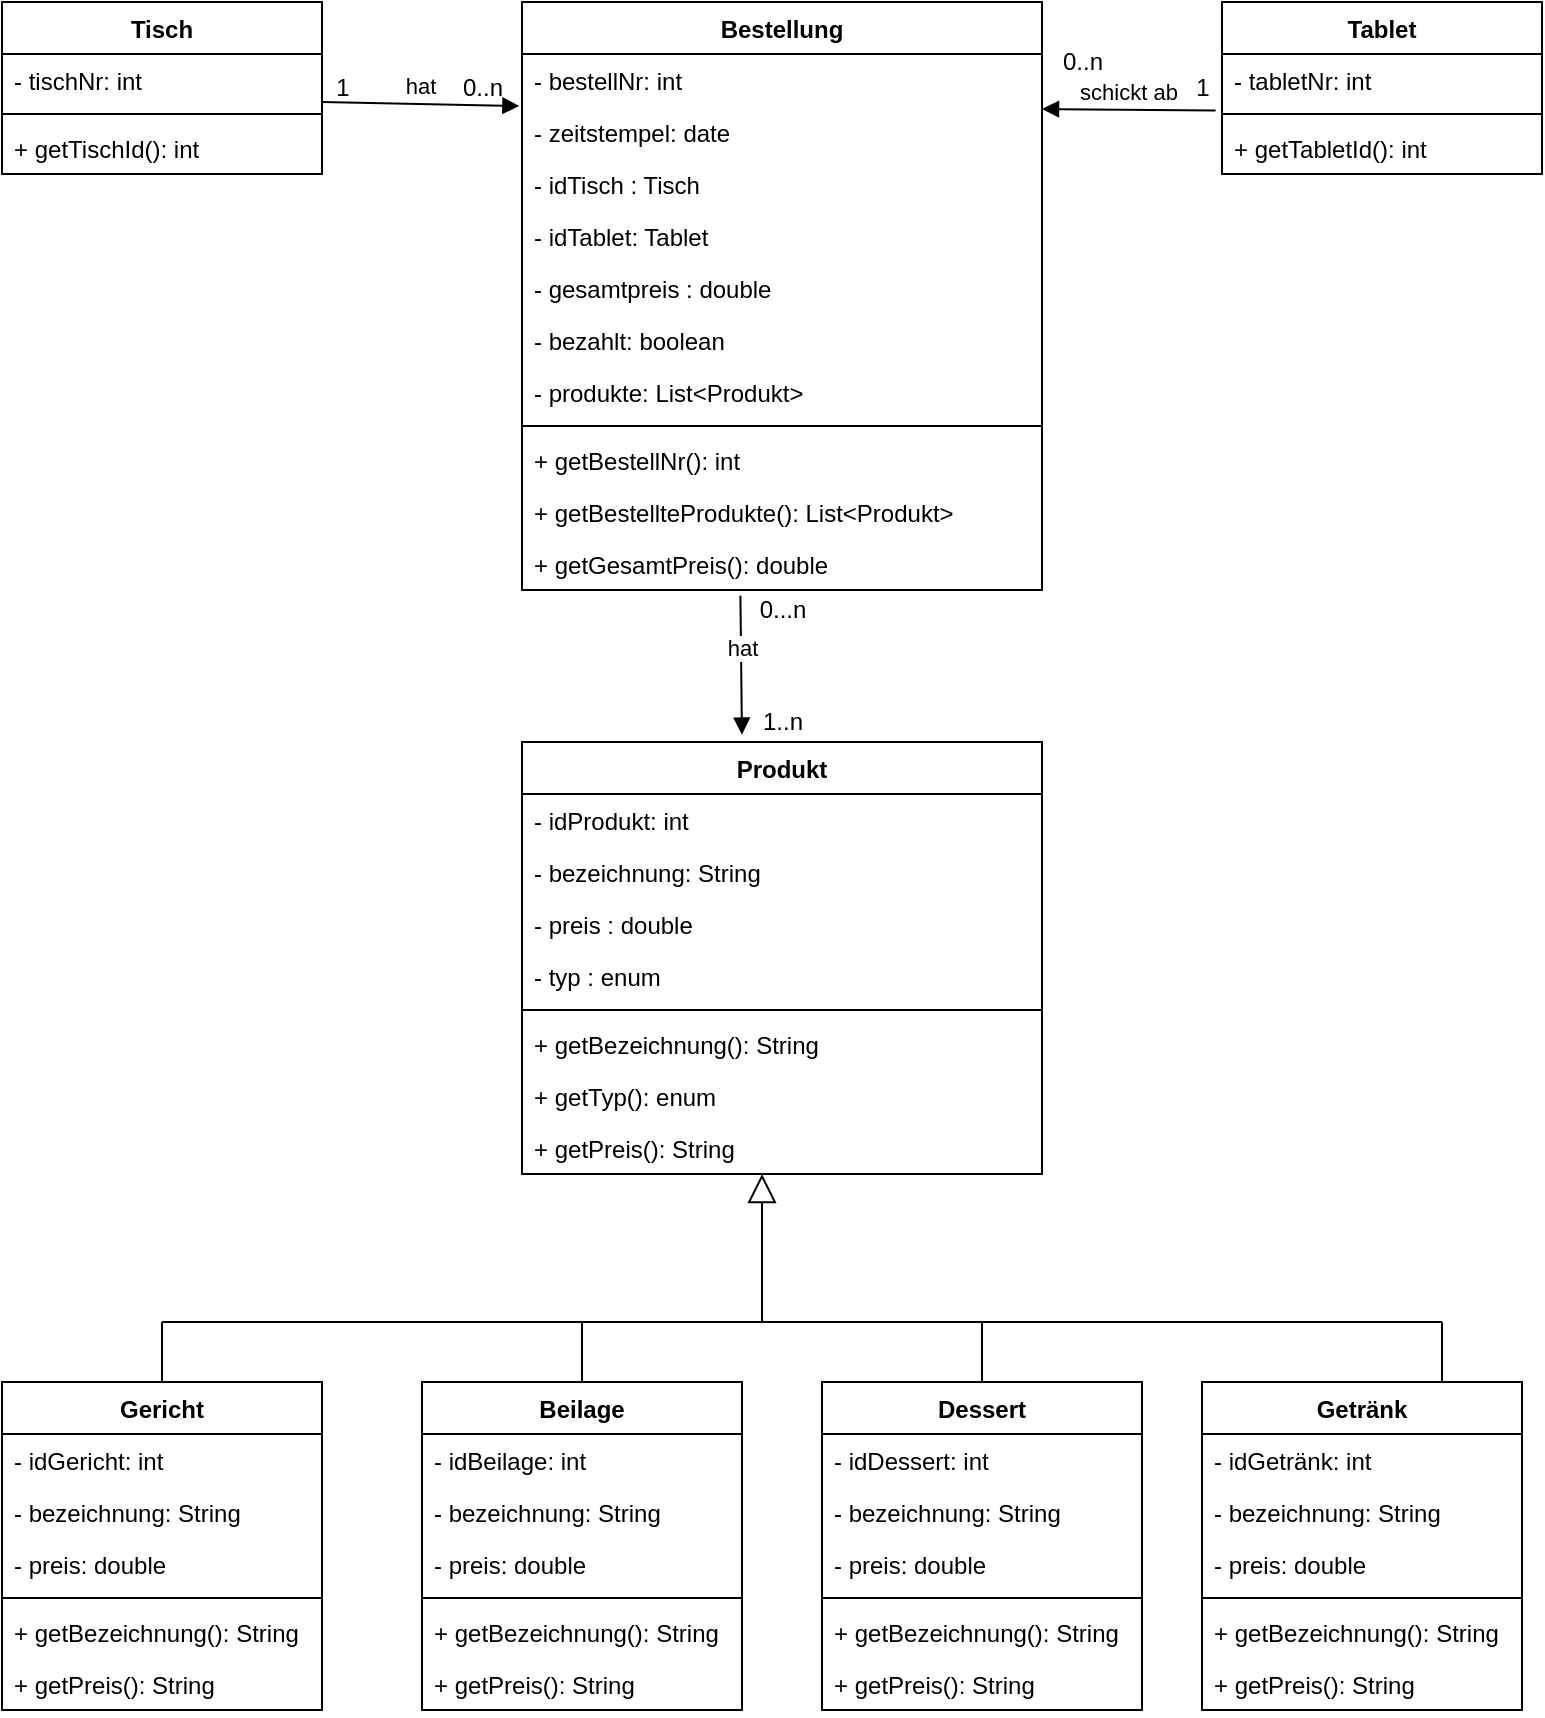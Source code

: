 <mxfile version="12.5.5"><diagram id="07yrdzleP1jm_KKndwoT" name="Page-1"><mxGraphModel dx="1038" dy="531" grid="1" gridSize="10" guides="1" tooltips="1" connect="1" arrows="1" fold="1" page="1" pageScale="1" pageWidth="827" pageHeight="1169" math="0" shadow="0"><root><mxCell id="0"/><mxCell id="1" parent="0"/><mxCell id="VSHr7S_3EiGhDakBbyAj-4" value="Tisch" style="swimlane;fontStyle=1;align=center;verticalAlign=top;childLayout=stackLayout;horizontal=1;startSize=26;horizontalStack=0;resizeParent=1;resizeParentMax=0;resizeLast=0;collapsible=1;marginBottom=0;" vertex="1" parent="1"><mxGeometry x="40" y="40" width="160" height="86" as="geometry"/></mxCell><mxCell id="VSHr7S_3EiGhDakBbyAj-5" value="- tischNr: int" style="text;strokeColor=none;fillColor=none;align=left;verticalAlign=top;spacingLeft=4;spacingRight=4;overflow=hidden;rotatable=0;points=[[0,0.5],[1,0.5]];portConstraint=eastwest;" vertex="1" parent="VSHr7S_3EiGhDakBbyAj-4"><mxGeometry y="26" width="160" height="26" as="geometry"/></mxCell><mxCell id="VSHr7S_3EiGhDakBbyAj-6" value="" style="line;strokeWidth=1;fillColor=none;align=left;verticalAlign=middle;spacingTop=-1;spacingLeft=3;spacingRight=3;rotatable=0;labelPosition=right;points=[];portConstraint=eastwest;" vertex="1" parent="VSHr7S_3EiGhDakBbyAj-4"><mxGeometry y="52" width="160" height="8" as="geometry"/></mxCell><mxCell id="VSHr7S_3EiGhDakBbyAj-7" value="+ getTischId(): int" style="text;strokeColor=none;fillColor=none;align=left;verticalAlign=top;spacingLeft=4;spacingRight=4;overflow=hidden;rotatable=0;points=[[0,0.5],[1,0.5]];portConstraint=eastwest;" vertex="1" parent="VSHr7S_3EiGhDakBbyAj-4"><mxGeometry y="60" width="160" height="26" as="geometry"/></mxCell><mxCell id="VSHr7S_3EiGhDakBbyAj-8" value="Bestellung" style="swimlane;fontStyle=1;align=center;verticalAlign=top;childLayout=stackLayout;horizontal=1;startSize=26;horizontalStack=0;resizeParent=1;resizeParentMax=0;resizeLast=0;collapsible=1;marginBottom=0;" vertex="1" parent="1"><mxGeometry x="300" y="40" width="260" height="294" as="geometry"/></mxCell><mxCell id="VSHr7S_3EiGhDakBbyAj-9" value="- bestellNr: int" style="text;strokeColor=none;fillColor=none;align=left;verticalAlign=top;spacingLeft=4;spacingRight=4;overflow=hidden;rotatable=0;points=[[0,0.5],[1,0.5]];portConstraint=eastwest;" vertex="1" parent="VSHr7S_3EiGhDakBbyAj-8"><mxGeometry y="26" width="260" height="26" as="geometry"/></mxCell><mxCell id="VSHr7S_3EiGhDakBbyAj-12" value="- zeitstempel: date" style="text;strokeColor=none;fillColor=none;align=left;verticalAlign=top;spacingLeft=4;spacingRight=4;overflow=hidden;rotatable=0;points=[[0,0.5],[1,0.5]];portConstraint=eastwest;" vertex="1" parent="VSHr7S_3EiGhDakBbyAj-8"><mxGeometry y="52" width="260" height="26" as="geometry"/></mxCell><mxCell id="VSHr7S_3EiGhDakBbyAj-13" value="- idTisch : Tisch" style="text;strokeColor=none;fillColor=none;align=left;verticalAlign=top;spacingLeft=4;spacingRight=4;overflow=hidden;rotatable=0;points=[[0,0.5],[1,0.5]];portConstraint=eastwest;" vertex="1" parent="VSHr7S_3EiGhDakBbyAj-8"><mxGeometry y="78" width="260" height="26" as="geometry"/></mxCell><mxCell id="VSHr7S_3EiGhDakBbyAj-14" value="- idTablet: Tablet" style="text;strokeColor=none;fillColor=none;align=left;verticalAlign=top;spacingLeft=4;spacingRight=4;overflow=hidden;rotatable=0;points=[[0,0.5],[1,0.5]];portConstraint=eastwest;" vertex="1" parent="VSHr7S_3EiGhDakBbyAj-8"><mxGeometry y="104" width="260" height="26" as="geometry"/></mxCell><mxCell id="VSHr7S_3EiGhDakBbyAj-15" value="- gesamtpreis : double" style="text;strokeColor=none;fillColor=none;align=left;verticalAlign=top;spacingLeft=4;spacingRight=4;overflow=hidden;rotatable=0;points=[[0,0.5],[1,0.5]];portConstraint=eastwest;" vertex="1" parent="VSHr7S_3EiGhDakBbyAj-8"><mxGeometry y="130" width="260" height="26" as="geometry"/></mxCell><mxCell id="VSHr7S_3EiGhDakBbyAj-16" value="- bezahlt: boolean" style="text;strokeColor=none;fillColor=none;align=left;verticalAlign=top;spacingLeft=4;spacingRight=4;overflow=hidden;rotatable=0;points=[[0,0.5],[1,0.5]];portConstraint=eastwest;" vertex="1" parent="VSHr7S_3EiGhDakBbyAj-8"><mxGeometry y="156" width="260" height="26" as="geometry"/></mxCell><mxCell id="VSHr7S_3EiGhDakBbyAj-17" value="- produkte: List&lt;Produkt&gt;" style="text;strokeColor=none;fillColor=none;align=left;verticalAlign=top;spacingLeft=4;spacingRight=4;overflow=hidden;rotatable=0;points=[[0,0.5],[1,0.5]];portConstraint=eastwest;" vertex="1" parent="VSHr7S_3EiGhDakBbyAj-8"><mxGeometry y="182" width="260" height="26" as="geometry"/></mxCell><mxCell id="VSHr7S_3EiGhDakBbyAj-10" value="" style="line;strokeWidth=1;fillColor=none;align=left;verticalAlign=middle;spacingTop=-1;spacingLeft=3;spacingRight=3;rotatable=0;labelPosition=right;points=[];portConstraint=eastwest;" vertex="1" parent="VSHr7S_3EiGhDakBbyAj-8"><mxGeometry y="208" width="260" height="8" as="geometry"/></mxCell><mxCell id="VSHr7S_3EiGhDakBbyAj-11" value="+ getBestellNr(): int" style="text;strokeColor=none;fillColor=none;align=left;verticalAlign=top;spacingLeft=4;spacingRight=4;overflow=hidden;rotatable=0;points=[[0,0.5],[1,0.5]];portConstraint=eastwest;" vertex="1" parent="VSHr7S_3EiGhDakBbyAj-8"><mxGeometry y="216" width="260" height="26" as="geometry"/></mxCell><mxCell id="VSHr7S_3EiGhDakBbyAj-18" value="+ getBestellteProdukte(): List&lt;Produkt&gt;&#10;" style="text;strokeColor=none;fillColor=none;align=left;verticalAlign=top;spacingLeft=4;spacingRight=4;overflow=hidden;rotatable=0;points=[[0,0.5],[1,0.5]];portConstraint=eastwest;" vertex="1" parent="VSHr7S_3EiGhDakBbyAj-8"><mxGeometry y="242" width="260" height="26" as="geometry"/></mxCell><mxCell id="VSHr7S_3EiGhDakBbyAj-19" value="+ getGesamtPreis(): double" style="text;strokeColor=none;fillColor=none;align=left;verticalAlign=top;spacingLeft=4;spacingRight=4;overflow=hidden;rotatable=0;points=[[0,0.5],[1,0.5]];portConstraint=eastwest;" vertex="1" parent="VSHr7S_3EiGhDakBbyAj-8"><mxGeometry y="268" width="260" height="26" as="geometry"/></mxCell><mxCell id="VSHr7S_3EiGhDakBbyAj-23" value="Tablet" style="swimlane;fontStyle=1;align=center;verticalAlign=top;childLayout=stackLayout;horizontal=1;startSize=26;horizontalStack=0;resizeParent=1;resizeParentMax=0;resizeLast=0;collapsible=1;marginBottom=0;" vertex="1" parent="1"><mxGeometry x="650" y="40" width="160" height="86" as="geometry"/></mxCell><mxCell id="VSHr7S_3EiGhDakBbyAj-24" value="- tabletNr: int" style="text;strokeColor=none;fillColor=none;align=left;verticalAlign=top;spacingLeft=4;spacingRight=4;overflow=hidden;rotatable=0;points=[[0,0.5],[1,0.5]];portConstraint=eastwest;" vertex="1" parent="VSHr7S_3EiGhDakBbyAj-23"><mxGeometry y="26" width="160" height="26" as="geometry"/></mxCell><mxCell id="VSHr7S_3EiGhDakBbyAj-25" value="" style="line;strokeWidth=1;fillColor=none;align=left;verticalAlign=middle;spacingTop=-1;spacingLeft=3;spacingRight=3;rotatable=0;labelPosition=right;points=[];portConstraint=eastwest;" vertex="1" parent="VSHr7S_3EiGhDakBbyAj-23"><mxGeometry y="52" width="160" height="8" as="geometry"/></mxCell><mxCell id="VSHr7S_3EiGhDakBbyAj-26" value="+ getTabletId(): int" style="text;strokeColor=none;fillColor=none;align=left;verticalAlign=top;spacingLeft=4;spacingRight=4;overflow=hidden;rotatable=0;points=[[0,0.5],[1,0.5]];portConstraint=eastwest;" vertex="1" parent="VSHr7S_3EiGhDakBbyAj-23"><mxGeometry y="60" width="160" height="26" as="geometry"/></mxCell><mxCell id="VSHr7S_3EiGhDakBbyAj-36" value="hat" style="html=1;verticalAlign=bottom;endArrow=block;entryX=-0.005;entryY=1;entryDx=0;entryDy=0;entryPerimeter=0;" edge="1" parent="1" target="VSHr7S_3EiGhDakBbyAj-9"><mxGeometry width="80" relative="1" as="geometry"><mxPoint x="200" y="90" as="sourcePoint"/><mxPoint x="280" y="90" as="targetPoint"/></mxGeometry></mxCell><mxCell id="VSHr7S_3EiGhDakBbyAj-37" value="1" style="text;html=1;align=center;verticalAlign=middle;resizable=0;points=[];autosize=1;" vertex="1" parent="1"><mxGeometry x="200" y="73" width="20" height="20" as="geometry"/></mxCell><mxCell id="VSHr7S_3EiGhDakBbyAj-38" value="0..n" style="text;html=1;align=center;verticalAlign=middle;resizable=0;points=[];autosize=1;" vertex="1" parent="1"><mxGeometry x="260" y="73" width="40" height="20" as="geometry"/></mxCell><mxCell id="VSHr7S_3EiGhDakBbyAj-39" value="schickt ab" style="html=1;verticalAlign=bottom;endArrow=block;exitX=-0.02;exitY=1.085;exitDx=0;exitDy=0;exitPerimeter=0;" edge="1" parent="1" source="VSHr7S_3EiGhDakBbyAj-24"><mxGeometry width="80" relative="1" as="geometry"><mxPoint x="630" y="93" as="sourcePoint"/><mxPoint x="560" y="93.5" as="targetPoint"/></mxGeometry></mxCell><mxCell id="VSHr7S_3EiGhDakBbyAj-40" value="1" style="text;html=1;align=center;verticalAlign=middle;resizable=0;points=[];autosize=1;" vertex="1" parent="1"><mxGeometry x="630" y="73" width="20" height="20" as="geometry"/></mxCell><mxCell id="VSHr7S_3EiGhDakBbyAj-41" value="0..n" style="text;html=1;align=center;verticalAlign=middle;resizable=0;points=[];autosize=1;" vertex="1" parent="1"><mxGeometry x="560" y="60" width="40" height="20" as="geometry"/></mxCell><mxCell id="VSHr7S_3EiGhDakBbyAj-42" value="Produkt" style="swimlane;fontStyle=1;align=center;verticalAlign=top;childLayout=stackLayout;horizontal=1;startSize=26;horizontalStack=0;resizeParent=1;resizeParentMax=0;resizeLast=0;collapsible=1;marginBottom=0;" vertex="1" parent="1"><mxGeometry x="300" y="410" width="260" height="216" as="geometry"/></mxCell><mxCell id="VSHr7S_3EiGhDakBbyAj-43" value="- idProdukt: int" style="text;strokeColor=none;fillColor=none;align=left;verticalAlign=top;spacingLeft=4;spacingRight=4;overflow=hidden;rotatable=0;points=[[0,0.5],[1,0.5]];portConstraint=eastwest;" vertex="1" parent="VSHr7S_3EiGhDakBbyAj-42"><mxGeometry y="26" width="260" height="26" as="geometry"/></mxCell><mxCell id="VSHr7S_3EiGhDakBbyAj-46" value="- bezeichnung: String" style="text;strokeColor=none;fillColor=none;align=left;verticalAlign=top;spacingLeft=4;spacingRight=4;overflow=hidden;rotatable=0;points=[[0,0.5],[1,0.5]];portConstraint=eastwest;" vertex="1" parent="VSHr7S_3EiGhDakBbyAj-42"><mxGeometry y="52" width="260" height="26" as="geometry"/></mxCell><mxCell id="VSHr7S_3EiGhDakBbyAj-47" value="- preis : double" style="text;strokeColor=none;fillColor=none;align=left;verticalAlign=top;spacingLeft=4;spacingRight=4;overflow=hidden;rotatable=0;points=[[0,0.5],[1,0.5]];portConstraint=eastwest;" vertex="1" parent="VSHr7S_3EiGhDakBbyAj-42"><mxGeometry y="78" width="260" height="26" as="geometry"/></mxCell><mxCell id="VSHr7S_3EiGhDakBbyAj-48" value="- typ : enum" style="text;strokeColor=none;fillColor=none;align=left;verticalAlign=top;spacingLeft=4;spacingRight=4;overflow=hidden;rotatable=0;points=[[0,0.5],[1,0.5]];portConstraint=eastwest;" vertex="1" parent="VSHr7S_3EiGhDakBbyAj-42"><mxGeometry y="104" width="260" height="26" as="geometry"/></mxCell><mxCell id="VSHr7S_3EiGhDakBbyAj-44" value="" style="line;strokeWidth=1;fillColor=none;align=left;verticalAlign=middle;spacingTop=-1;spacingLeft=3;spacingRight=3;rotatable=0;labelPosition=right;points=[];portConstraint=eastwest;" vertex="1" parent="VSHr7S_3EiGhDakBbyAj-42"><mxGeometry y="130" width="260" height="8" as="geometry"/></mxCell><mxCell id="VSHr7S_3EiGhDakBbyAj-45" value="+ getBezeichnung(): String" style="text;strokeColor=none;fillColor=none;align=left;verticalAlign=top;spacingLeft=4;spacingRight=4;overflow=hidden;rotatable=0;points=[[0,0.5],[1,0.5]];portConstraint=eastwest;" vertex="1" parent="VSHr7S_3EiGhDakBbyAj-42"><mxGeometry y="138" width="260" height="26" as="geometry"/></mxCell><mxCell id="VSHr7S_3EiGhDakBbyAj-49" value="+ getTyp(): enum" style="text;strokeColor=none;fillColor=none;align=left;verticalAlign=top;spacingLeft=4;spacingRight=4;overflow=hidden;rotatable=0;points=[[0,0.5],[1,0.5]];portConstraint=eastwest;" vertex="1" parent="VSHr7S_3EiGhDakBbyAj-42"><mxGeometry y="164" width="260" height="26" as="geometry"/></mxCell><mxCell id="VSHr7S_3EiGhDakBbyAj-50" value="+ getPreis(): String" style="text;strokeColor=none;fillColor=none;align=left;verticalAlign=top;spacingLeft=4;spacingRight=4;overflow=hidden;rotatable=0;points=[[0,0.5],[1,0.5]];portConstraint=eastwest;" vertex="1" parent="VSHr7S_3EiGhDakBbyAj-42"><mxGeometry y="190" width="260" height="26" as="geometry"/></mxCell><mxCell id="VSHr7S_3EiGhDakBbyAj-55" value="hat" style="html=1;verticalAlign=bottom;endArrow=block;entryX=0.423;entryY=-0.017;entryDx=0;entryDy=0;entryPerimeter=0;exitX=0.42;exitY=1.108;exitDx=0;exitDy=0;exitPerimeter=0;" edge="1" parent="1" source="VSHr7S_3EiGhDakBbyAj-19" target="VSHr7S_3EiGhDakBbyAj-42"><mxGeometry width="80" relative="1" as="geometry"><mxPoint x="410" y="350" as="sourcePoint"/><mxPoint x="490" y="350" as="targetPoint"/></mxGeometry></mxCell><mxCell id="VSHr7S_3EiGhDakBbyAj-56" value="0...n" style="text;html=1;align=center;verticalAlign=middle;resizable=0;points=[];autosize=1;" vertex="1" parent="1"><mxGeometry x="410" y="334" width="40" height="20" as="geometry"/></mxCell><mxCell id="VSHr7S_3EiGhDakBbyAj-57" value="1..n" style="text;html=1;align=center;verticalAlign=middle;resizable=0;points=[];autosize=1;" vertex="1" parent="1"><mxGeometry x="410" y="390" width="40" height="20" as="geometry"/></mxCell><mxCell id="VSHr7S_3EiGhDakBbyAj-58" value="" style="endArrow=block;dashed=1;endFill=0;endSize=12;html=1;" edge="1" parent="1"><mxGeometry width="160" relative="1" as="geometry"><mxPoint x="420" y="696" as="sourcePoint"/><mxPoint x="420" y="626" as="targetPoint"/></mxGeometry></mxCell><mxCell id="VSHr7S_3EiGhDakBbyAj-59" value="" style="endArrow=none;html=1;" edge="1" parent="1"><mxGeometry width="50" height="50" relative="1" as="geometry"><mxPoint x="420" y="700" as="sourcePoint"/><mxPoint x="420" y="640" as="targetPoint"/></mxGeometry></mxCell><mxCell id="VSHr7S_3EiGhDakBbyAj-60" value="Gericht" style="swimlane;fontStyle=1;align=center;verticalAlign=top;childLayout=stackLayout;horizontal=1;startSize=26;horizontalStack=0;resizeParent=1;resizeParentMax=0;resizeLast=0;collapsible=1;marginBottom=0;" vertex="1" parent="1"><mxGeometry x="40" y="730" width="160" height="164" as="geometry"/></mxCell><mxCell id="VSHr7S_3EiGhDakBbyAj-88" value="" style="endArrow=none;html=1;exitX=0.5;exitY=0;exitDx=0;exitDy=0;" edge="1" parent="VSHr7S_3EiGhDakBbyAj-60" source="VSHr7S_3EiGhDakBbyAj-60"><mxGeometry width="50" height="50" relative="1" as="geometry"><mxPoint x="55" y="20" as="sourcePoint"/><mxPoint x="80" y="-30" as="targetPoint"/></mxGeometry></mxCell><mxCell id="VSHr7S_3EiGhDakBbyAj-61" value="- idGericht: int" style="text;strokeColor=none;fillColor=none;align=left;verticalAlign=top;spacingLeft=4;spacingRight=4;overflow=hidden;rotatable=0;points=[[0,0.5],[1,0.5]];portConstraint=eastwest;" vertex="1" parent="VSHr7S_3EiGhDakBbyAj-60"><mxGeometry y="26" width="160" height="26" as="geometry"/></mxCell><mxCell id="VSHr7S_3EiGhDakBbyAj-64" value="- bezeichnung: String" style="text;strokeColor=none;fillColor=none;align=left;verticalAlign=top;spacingLeft=4;spacingRight=4;overflow=hidden;rotatable=0;points=[[0,0.5],[1,0.5]];portConstraint=eastwest;" vertex="1" parent="VSHr7S_3EiGhDakBbyAj-60"><mxGeometry y="52" width="160" height="26" as="geometry"/></mxCell><mxCell id="VSHr7S_3EiGhDakBbyAj-65" value="- preis: double" style="text;strokeColor=none;fillColor=none;align=left;verticalAlign=top;spacingLeft=4;spacingRight=4;overflow=hidden;rotatable=0;points=[[0,0.5],[1,0.5]];portConstraint=eastwest;" vertex="1" parent="VSHr7S_3EiGhDakBbyAj-60"><mxGeometry y="78" width="160" height="26" as="geometry"/></mxCell><mxCell id="VSHr7S_3EiGhDakBbyAj-62" value="" style="line;strokeWidth=1;fillColor=none;align=left;verticalAlign=middle;spacingTop=-1;spacingLeft=3;spacingRight=3;rotatable=0;labelPosition=right;points=[];portConstraint=eastwest;" vertex="1" parent="VSHr7S_3EiGhDakBbyAj-60"><mxGeometry y="104" width="160" height="8" as="geometry"/></mxCell><mxCell id="VSHr7S_3EiGhDakBbyAj-63" value="+ getBezeichnung(): String" style="text;strokeColor=none;fillColor=none;align=left;verticalAlign=top;spacingLeft=4;spacingRight=4;overflow=hidden;rotatable=0;points=[[0,0.5],[1,0.5]];portConstraint=eastwest;" vertex="1" parent="VSHr7S_3EiGhDakBbyAj-60"><mxGeometry y="112" width="160" height="26" as="geometry"/></mxCell><mxCell id="VSHr7S_3EiGhDakBbyAj-66" value="+ getPreis(): String" style="text;strokeColor=none;fillColor=none;align=left;verticalAlign=top;spacingLeft=4;spacingRight=4;overflow=hidden;rotatable=0;points=[[0,0.5],[1,0.5]];portConstraint=eastwest;" vertex="1" parent="VSHr7S_3EiGhDakBbyAj-60"><mxGeometry y="138" width="160" height="26" as="geometry"/></mxCell><mxCell id="VSHr7S_3EiGhDakBbyAj-67" value="Beilage" style="swimlane;fontStyle=1;align=center;verticalAlign=top;childLayout=stackLayout;horizontal=1;startSize=26;horizontalStack=0;resizeParent=1;resizeParentMax=0;resizeLast=0;collapsible=1;marginBottom=0;" vertex="1" parent="1"><mxGeometry x="250" y="730" width="160" height="164" as="geometry"/></mxCell><mxCell id="VSHr7S_3EiGhDakBbyAj-68" value="- idBeilage: int" style="text;strokeColor=none;fillColor=none;align=left;verticalAlign=top;spacingLeft=4;spacingRight=4;overflow=hidden;rotatable=0;points=[[0,0.5],[1,0.5]];portConstraint=eastwest;" vertex="1" parent="VSHr7S_3EiGhDakBbyAj-67"><mxGeometry y="26" width="160" height="26" as="geometry"/></mxCell><mxCell id="VSHr7S_3EiGhDakBbyAj-69" value="- bezeichnung: String" style="text;strokeColor=none;fillColor=none;align=left;verticalAlign=top;spacingLeft=4;spacingRight=4;overflow=hidden;rotatable=0;points=[[0,0.5],[1,0.5]];portConstraint=eastwest;" vertex="1" parent="VSHr7S_3EiGhDakBbyAj-67"><mxGeometry y="52" width="160" height="26" as="geometry"/></mxCell><mxCell id="VSHr7S_3EiGhDakBbyAj-70" value="- preis: double" style="text;strokeColor=none;fillColor=none;align=left;verticalAlign=top;spacingLeft=4;spacingRight=4;overflow=hidden;rotatable=0;points=[[0,0.5],[1,0.5]];portConstraint=eastwest;" vertex="1" parent="VSHr7S_3EiGhDakBbyAj-67"><mxGeometry y="78" width="160" height="26" as="geometry"/></mxCell><mxCell id="VSHr7S_3EiGhDakBbyAj-71" value="" style="line;strokeWidth=1;fillColor=none;align=left;verticalAlign=middle;spacingTop=-1;spacingLeft=3;spacingRight=3;rotatable=0;labelPosition=right;points=[];portConstraint=eastwest;" vertex="1" parent="VSHr7S_3EiGhDakBbyAj-67"><mxGeometry y="104" width="160" height="8" as="geometry"/></mxCell><mxCell id="VSHr7S_3EiGhDakBbyAj-72" value="+ getBezeichnung(): String" style="text;strokeColor=none;fillColor=none;align=left;verticalAlign=top;spacingLeft=4;spacingRight=4;overflow=hidden;rotatable=0;points=[[0,0.5],[1,0.5]];portConstraint=eastwest;" vertex="1" parent="VSHr7S_3EiGhDakBbyAj-67"><mxGeometry y="112" width="160" height="26" as="geometry"/></mxCell><mxCell id="VSHr7S_3EiGhDakBbyAj-73" value="+ getPreis(): String" style="text;strokeColor=none;fillColor=none;align=left;verticalAlign=top;spacingLeft=4;spacingRight=4;overflow=hidden;rotatable=0;points=[[0,0.5],[1,0.5]];portConstraint=eastwest;" vertex="1" parent="VSHr7S_3EiGhDakBbyAj-67"><mxGeometry y="138" width="160" height="26" as="geometry"/></mxCell><mxCell id="VSHr7S_3EiGhDakBbyAj-74" value="Dessert" style="swimlane;fontStyle=1;align=center;verticalAlign=top;childLayout=stackLayout;horizontal=1;startSize=26;horizontalStack=0;resizeParent=1;resizeParentMax=0;resizeLast=0;collapsible=1;marginBottom=0;" vertex="1" parent="1"><mxGeometry x="450" y="730" width="160" height="164" as="geometry"/></mxCell><mxCell id="VSHr7S_3EiGhDakBbyAj-75" value="- idDessert: int" style="text;strokeColor=none;fillColor=none;align=left;verticalAlign=top;spacingLeft=4;spacingRight=4;overflow=hidden;rotatable=0;points=[[0,0.5],[1,0.5]];portConstraint=eastwest;" vertex="1" parent="VSHr7S_3EiGhDakBbyAj-74"><mxGeometry y="26" width="160" height="26" as="geometry"/></mxCell><mxCell id="VSHr7S_3EiGhDakBbyAj-76" value="- bezeichnung: String" style="text;strokeColor=none;fillColor=none;align=left;verticalAlign=top;spacingLeft=4;spacingRight=4;overflow=hidden;rotatable=0;points=[[0,0.5],[1,0.5]];portConstraint=eastwest;" vertex="1" parent="VSHr7S_3EiGhDakBbyAj-74"><mxGeometry y="52" width="160" height="26" as="geometry"/></mxCell><mxCell id="VSHr7S_3EiGhDakBbyAj-77" value="- preis: double" style="text;strokeColor=none;fillColor=none;align=left;verticalAlign=top;spacingLeft=4;spacingRight=4;overflow=hidden;rotatable=0;points=[[0,0.5],[1,0.5]];portConstraint=eastwest;" vertex="1" parent="VSHr7S_3EiGhDakBbyAj-74"><mxGeometry y="78" width="160" height="26" as="geometry"/></mxCell><mxCell id="VSHr7S_3EiGhDakBbyAj-78" value="" style="line;strokeWidth=1;fillColor=none;align=left;verticalAlign=middle;spacingTop=-1;spacingLeft=3;spacingRight=3;rotatable=0;labelPosition=right;points=[];portConstraint=eastwest;" vertex="1" parent="VSHr7S_3EiGhDakBbyAj-74"><mxGeometry y="104" width="160" height="8" as="geometry"/></mxCell><mxCell id="VSHr7S_3EiGhDakBbyAj-79" value="+ getBezeichnung(): String" style="text;strokeColor=none;fillColor=none;align=left;verticalAlign=top;spacingLeft=4;spacingRight=4;overflow=hidden;rotatable=0;points=[[0,0.5],[1,0.5]];portConstraint=eastwest;" vertex="1" parent="VSHr7S_3EiGhDakBbyAj-74"><mxGeometry y="112" width="160" height="26" as="geometry"/></mxCell><mxCell id="VSHr7S_3EiGhDakBbyAj-80" value="+ getPreis(): String" style="text;strokeColor=none;fillColor=none;align=left;verticalAlign=top;spacingLeft=4;spacingRight=4;overflow=hidden;rotatable=0;points=[[0,0.5],[1,0.5]];portConstraint=eastwest;" vertex="1" parent="VSHr7S_3EiGhDakBbyAj-74"><mxGeometry y="138" width="160" height="26" as="geometry"/></mxCell><mxCell id="VSHr7S_3EiGhDakBbyAj-81" value="Getränk" style="swimlane;fontStyle=1;align=center;verticalAlign=top;childLayout=stackLayout;horizontal=1;startSize=26;horizontalStack=0;resizeParent=1;resizeParentMax=0;resizeLast=0;collapsible=1;marginBottom=0;" vertex="1" parent="1"><mxGeometry x="640" y="730" width="160" height="164" as="geometry"/></mxCell><mxCell id="VSHr7S_3EiGhDakBbyAj-82" value="- idGetränk: int" style="text;strokeColor=none;fillColor=none;align=left;verticalAlign=top;spacingLeft=4;spacingRight=4;overflow=hidden;rotatable=0;points=[[0,0.5],[1,0.5]];portConstraint=eastwest;" vertex="1" parent="VSHr7S_3EiGhDakBbyAj-81"><mxGeometry y="26" width="160" height="26" as="geometry"/></mxCell><mxCell id="VSHr7S_3EiGhDakBbyAj-83" value="- bezeichnung: String" style="text;strokeColor=none;fillColor=none;align=left;verticalAlign=top;spacingLeft=4;spacingRight=4;overflow=hidden;rotatable=0;points=[[0,0.5],[1,0.5]];portConstraint=eastwest;" vertex="1" parent="VSHr7S_3EiGhDakBbyAj-81"><mxGeometry y="52" width="160" height="26" as="geometry"/></mxCell><mxCell id="VSHr7S_3EiGhDakBbyAj-84" value="- preis: double" style="text;strokeColor=none;fillColor=none;align=left;verticalAlign=top;spacingLeft=4;spacingRight=4;overflow=hidden;rotatable=0;points=[[0,0.5],[1,0.5]];portConstraint=eastwest;" vertex="1" parent="VSHr7S_3EiGhDakBbyAj-81"><mxGeometry y="78" width="160" height="26" as="geometry"/></mxCell><mxCell id="VSHr7S_3EiGhDakBbyAj-85" value="" style="line;strokeWidth=1;fillColor=none;align=left;verticalAlign=middle;spacingTop=-1;spacingLeft=3;spacingRight=3;rotatable=0;labelPosition=right;points=[];portConstraint=eastwest;" vertex="1" parent="VSHr7S_3EiGhDakBbyAj-81"><mxGeometry y="104" width="160" height="8" as="geometry"/></mxCell><mxCell id="VSHr7S_3EiGhDakBbyAj-86" value="+ getBezeichnung(): String" style="text;strokeColor=none;fillColor=none;align=left;verticalAlign=top;spacingLeft=4;spacingRight=4;overflow=hidden;rotatable=0;points=[[0,0.5],[1,0.5]];portConstraint=eastwest;" vertex="1" parent="VSHr7S_3EiGhDakBbyAj-81"><mxGeometry y="112" width="160" height="26" as="geometry"/></mxCell><mxCell id="VSHr7S_3EiGhDakBbyAj-87" value="+ getPreis(): String" style="text;strokeColor=none;fillColor=none;align=left;verticalAlign=top;spacingLeft=4;spacingRight=4;overflow=hidden;rotatable=0;points=[[0,0.5],[1,0.5]];portConstraint=eastwest;" vertex="1" parent="VSHr7S_3EiGhDakBbyAj-81"><mxGeometry y="138" width="160" height="26" as="geometry"/></mxCell><mxCell id="VSHr7S_3EiGhDakBbyAj-89" value="" style="endArrow=none;html=1;" edge="1" parent="1"><mxGeometry width="50" height="50" relative="1" as="geometry"><mxPoint x="120" y="700" as="sourcePoint"/><mxPoint x="760" y="700" as="targetPoint"/></mxGeometry></mxCell><mxCell id="VSHr7S_3EiGhDakBbyAj-90" value="" style="endArrow=none;html=1;exitX=0.5;exitY=0;exitDx=0;exitDy=0;" edge="1" parent="1" source="VSHr7S_3EiGhDakBbyAj-67"><mxGeometry width="50" height="50" relative="1" as="geometry"><mxPoint x="130" y="740" as="sourcePoint"/><mxPoint x="330" y="700" as="targetPoint"/></mxGeometry></mxCell><mxCell id="VSHr7S_3EiGhDakBbyAj-91" value="" style="endArrow=none;html=1;exitX=0.5;exitY=0;exitDx=0;exitDy=0;" edge="1" parent="1" source="VSHr7S_3EiGhDakBbyAj-74"><mxGeometry width="50" height="50" relative="1" as="geometry"><mxPoint x="340" y="740" as="sourcePoint"/><mxPoint x="530" y="700" as="targetPoint"/><Array as="points"><mxPoint x="530" y="720"/></Array></mxGeometry></mxCell><mxCell id="VSHr7S_3EiGhDakBbyAj-92" value="" style="endArrow=none;html=1;exitX=0.75;exitY=0;exitDx=0;exitDy=0;" edge="1" parent="1" source="VSHr7S_3EiGhDakBbyAj-81"><mxGeometry width="50" height="50" relative="1" as="geometry"><mxPoint x="350" y="750" as="sourcePoint"/><mxPoint x="760" y="700" as="targetPoint"/></mxGeometry></mxCell></root></mxGraphModel></diagram></mxfile>